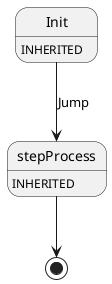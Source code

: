 @startuml
Init : INHERITED
Init --> stepProcess : Jump
stepProcess : INHERITED
stepProcess --> [*]
@enduml
